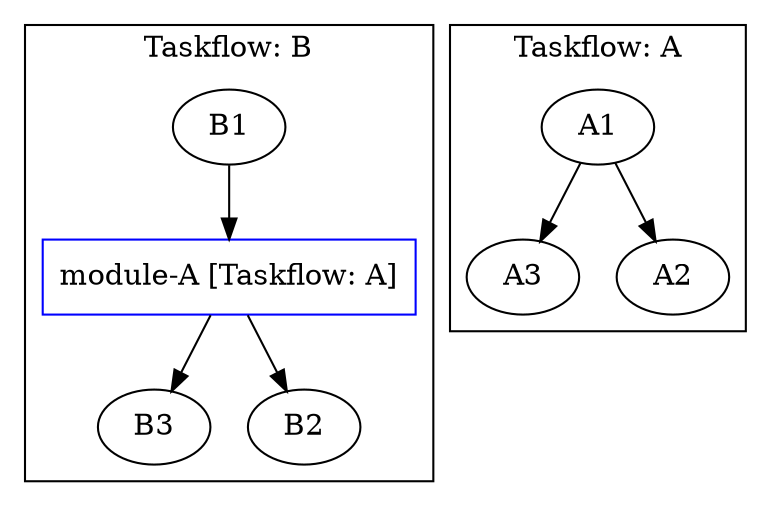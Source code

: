 digraph Taskflow {
subgraph cluster_p0x7ffe212871f0 {
label="Taskflow: B";
p0x55d9c100b210[label="B3" ];
p0x55d9c100b320[label="B2" ];
p0x55d9c100b430[label="B1" ];
p0x55d9c100b430 -> p0x55d9c100b570;
p0x55d9c100b570[shape=box, color=blue, label="module-A [Taskflow: A]"];
p0x55d9c100b570->p0x55d9c100b320;
p0x55d9c100b570->p0x55d9c100b210;
}
subgraph cluster_p0x7ffe21287160 {
label="Taskflow: A";
p0x55d9c100ae70[label="A3" ];
p0x55d9c100afa0[label="A2" ];
p0x55d9c100b0d0[label="A1" ];
p0x55d9c100b0d0 -> p0x55d9c100afa0;
p0x55d9c100b0d0 -> p0x55d9c100ae70;
}
}

